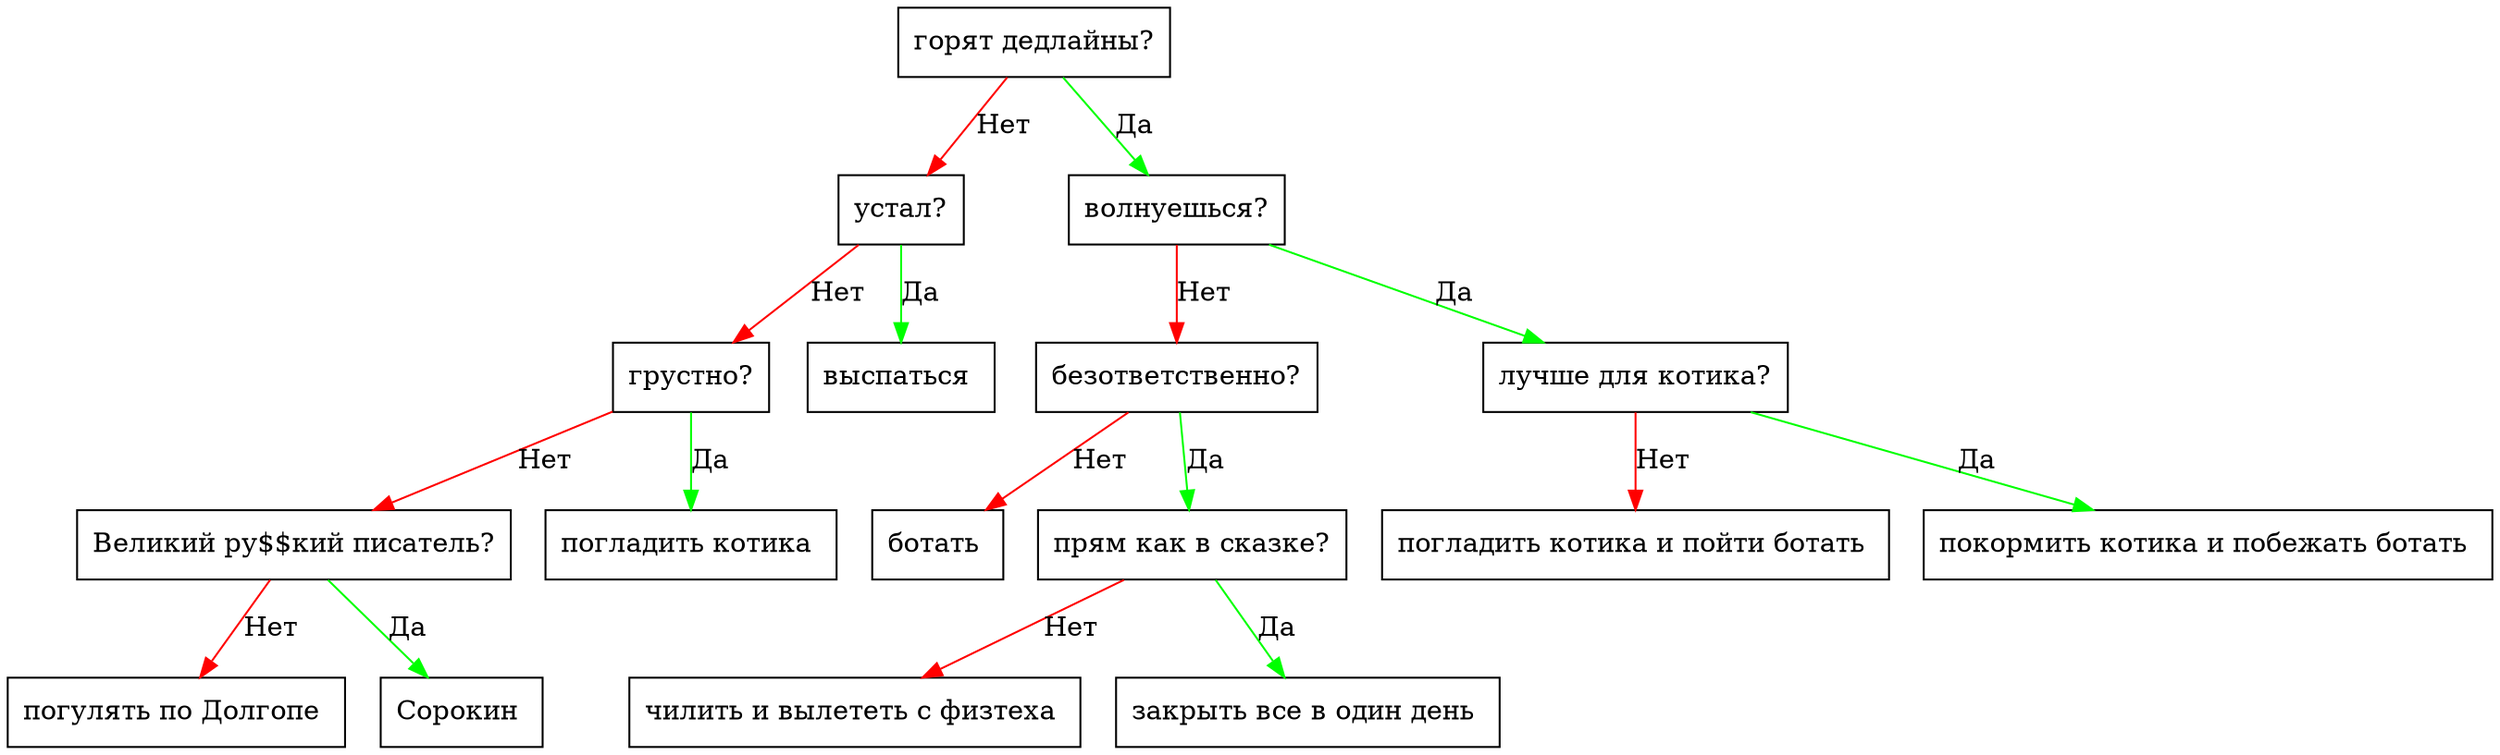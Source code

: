 digraph {
node0x5646bf788ec0 [label="горят дедлайны?", shape=box];
node0x5646bf788ef0 [label="устал?", shape=box];
node0x5646bf789040 [label="волнуешься?", shape=box];
node0x5646bf788ec0 -> node0x5646bf788ef0 [color="red", label="Нет"];
node0x5646bf788ec0 -> node0x5646bf789040 [color="green", label="Да"];
node0x5646bf789070 [label="безответственно?", shape=box];
node0x5646bf7afc20 [label="лучше для котика?", shape=box];
node0x5646bf789040 -> node0x5646bf789070 [color="red", label="Нет"];
node0x5646bf789040 -> node0x5646bf7afc20 [color="green", label="Да"];
node0x5646bf789160 [label="погладить котика и пойти ботать ", shape=box];
node0x5646bf7afbf0 [label="покормить котика и побежать ботать ", shape=box];
node0x5646bf7afc20 -> node0x5646bf789160 [color="red", label="Нет"];
node0x5646bf7afc20 -> node0x5646bf7afbf0 [color="green", label="Да"];
node0x5646bf7890a0 [label="ботать ", shape=box];
node0x5646bf7890d0 [label="прям как в сказке?", shape=box];
node0x5646bf789070 -> node0x5646bf7890a0 [color="red", label="Нет"];
node0x5646bf789070 -> node0x5646bf7890d0 [color="green", label="Да"];
node0x5646bf789100 [label="чилить и вылететь с физтеха ", shape=box];
node0x5646bf789130 [label="закрыть все в один день ", shape=box];
node0x5646bf7890d0 -> node0x5646bf789100 [color="red", label="Нет"];
node0x5646bf7890d0 -> node0x5646bf789130 [color="green", label="Да"];
node0x5646bf788f20 [label="грустно?", shape=box];
node0x5646bf789010 [label="выспаться ", shape=box];
node0x5646bf788ef0 -> node0x5646bf788f20 [color="red", label="Нет"];
node0x5646bf788ef0 -> node0x5646bf789010 [color="green", label="Да"];
node0x5646bf788f50 [label="Великий ру$$кий писатель?", shape=box];
node0x5646bf788fe0 [label="погладить котика ", shape=box];
node0x5646bf788f20 -> node0x5646bf788f50 [color="red", label="Нет"];
node0x5646bf788f20 -> node0x5646bf788fe0 [color="green", label="Да"];
node0x5646bf788f80 [label="погулять по Долгопе ", shape=box];
node0x5646bf788fb0 [label="Сорокин ", shape=box];
node0x5646bf788f50 -> node0x5646bf788f80 [color="red", label="Нет"];
node0x5646bf788f50 -> node0x5646bf788fb0 [color="green", label="Да"];
}
